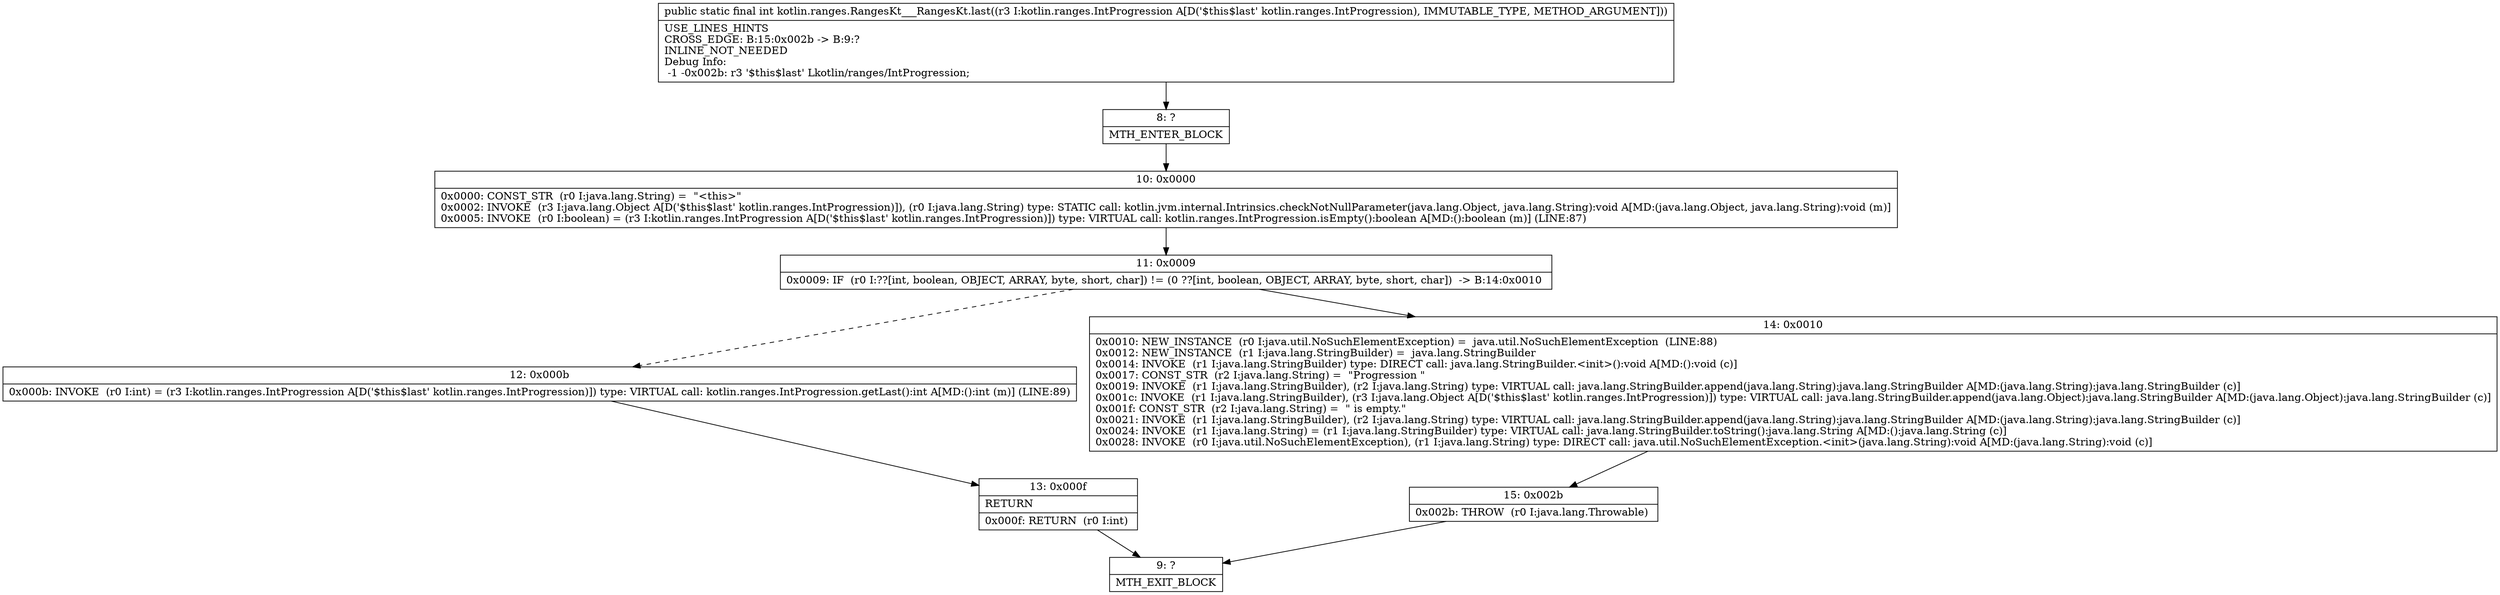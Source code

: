 digraph "CFG forkotlin.ranges.RangesKt___RangesKt.last(Lkotlin\/ranges\/IntProgression;)I" {
Node_8 [shape=record,label="{8\:\ ?|MTH_ENTER_BLOCK\l}"];
Node_10 [shape=record,label="{10\:\ 0x0000|0x0000: CONST_STR  (r0 I:java.lang.String) =  \"\<this\>\" \l0x0002: INVOKE  (r3 I:java.lang.Object A[D('$this$last' kotlin.ranges.IntProgression)]), (r0 I:java.lang.String) type: STATIC call: kotlin.jvm.internal.Intrinsics.checkNotNullParameter(java.lang.Object, java.lang.String):void A[MD:(java.lang.Object, java.lang.String):void (m)]\l0x0005: INVOKE  (r0 I:boolean) = (r3 I:kotlin.ranges.IntProgression A[D('$this$last' kotlin.ranges.IntProgression)]) type: VIRTUAL call: kotlin.ranges.IntProgression.isEmpty():boolean A[MD:():boolean (m)] (LINE:87)\l}"];
Node_11 [shape=record,label="{11\:\ 0x0009|0x0009: IF  (r0 I:??[int, boolean, OBJECT, ARRAY, byte, short, char]) != (0 ??[int, boolean, OBJECT, ARRAY, byte, short, char])  \-\> B:14:0x0010 \l}"];
Node_12 [shape=record,label="{12\:\ 0x000b|0x000b: INVOKE  (r0 I:int) = (r3 I:kotlin.ranges.IntProgression A[D('$this$last' kotlin.ranges.IntProgression)]) type: VIRTUAL call: kotlin.ranges.IntProgression.getLast():int A[MD:():int (m)] (LINE:89)\l}"];
Node_13 [shape=record,label="{13\:\ 0x000f|RETURN\l|0x000f: RETURN  (r0 I:int) \l}"];
Node_9 [shape=record,label="{9\:\ ?|MTH_EXIT_BLOCK\l}"];
Node_14 [shape=record,label="{14\:\ 0x0010|0x0010: NEW_INSTANCE  (r0 I:java.util.NoSuchElementException) =  java.util.NoSuchElementException  (LINE:88)\l0x0012: NEW_INSTANCE  (r1 I:java.lang.StringBuilder) =  java.lang.StringBuilder \l0x0014: INVOKE  (r1 I:java.lang.StringBuilder) type: DIRECT call: java.lang.StringBuilder.\<init\>():void A[MD:():void (c)]\l0x0017: CONST_STR  (r2 I:java.lang.String) =  \"Progression \" \l0x0019: INVOKE  (r1 I:java.lang.StringBuilder), (r2 I:java.lang.String) type: VIRTUAL call: java.lang.StringBuilder.append(java.lang.String):java.lang.StringBuilder A[MD:(java.lang.String):java.lang.StringBuilder (c)]\l0x001c: INVOKE  (r1 I:java.lang.StringBuilder), (r3 I:java.lang.Object A[D('$this$last' kotlin.ranges.IntProgression)]) type: VIRTUAL call: java.lang.StringBuilder.append(java.lang.Object):java.lang.StringBuilder A[MD:(java.lang.Object):java.lang.StringBuilder (c)]\l0x001f: CONST_STR  (r2 I:java.lang.String) =  \" is empty.\" \l0x0021: INVOKE  (r1 I:java.lang.StringBuilder), (r2 I:java.lang.String) type: VIRTUAL call: java.lang.StringBuilder.append(java.lang.String):java.lang.StringBuilder A[MD:(java.lang.String):java.lang.StringBuilder (c)]\l0x0024: INVOKE  (r1 I:java.lang.String) = (r1 I:java.lang.StringBuilder) type: VIRTUAL call: java.lang.StringBuilder.toString():java.lang.String A[MD:():java.lang.String (c)]\l0x0028: INVOKE  (r0 I:java.util.NoSuchElementException), (r1 I:java.lang.String) type: DIRECT call: java.util.NoSuchElementException.\<init\>(java.lang.String):void A[MD:(java.lang.String):void (c)]\l}"];
Node_15 [shape=record,label="{15\:\ 0x002b|0x002b: THROW  (r0 I:java.lang.Throwable) \l}"];
MethodNode[shape=record,label="{public static final int kotlin.ranges.RangesKt___RangesKt.last((r3 I:kotlin.ranges.IntProgression A[D('$this$last' kotlin.ranges.IntProgression), IMMUTABLE_TYPE, METHOD_ARGUMENT]))  | USE_LINES_HINTS\lCROSS_EDGE: B:15:0x002b \-\> B:9:?\lINLINE_NOT_NEEDED\lDebug Info:\l  \-1 \-0x002b: r3 '$this$last' Lkotlin\/ranges\/IntProgression;\l}"];
MethodNode -> Node_8;Node_8 -> Node_10;
Node_10 -> Node_11;
Node_11 -> Node_12[style=dashed];
Node_11 -> Node_14;
Node_12 -> Node_13;
Node_13 -> Node_9;
Node_14 -> Node_15;
Node_15 -> Node_9;
}

